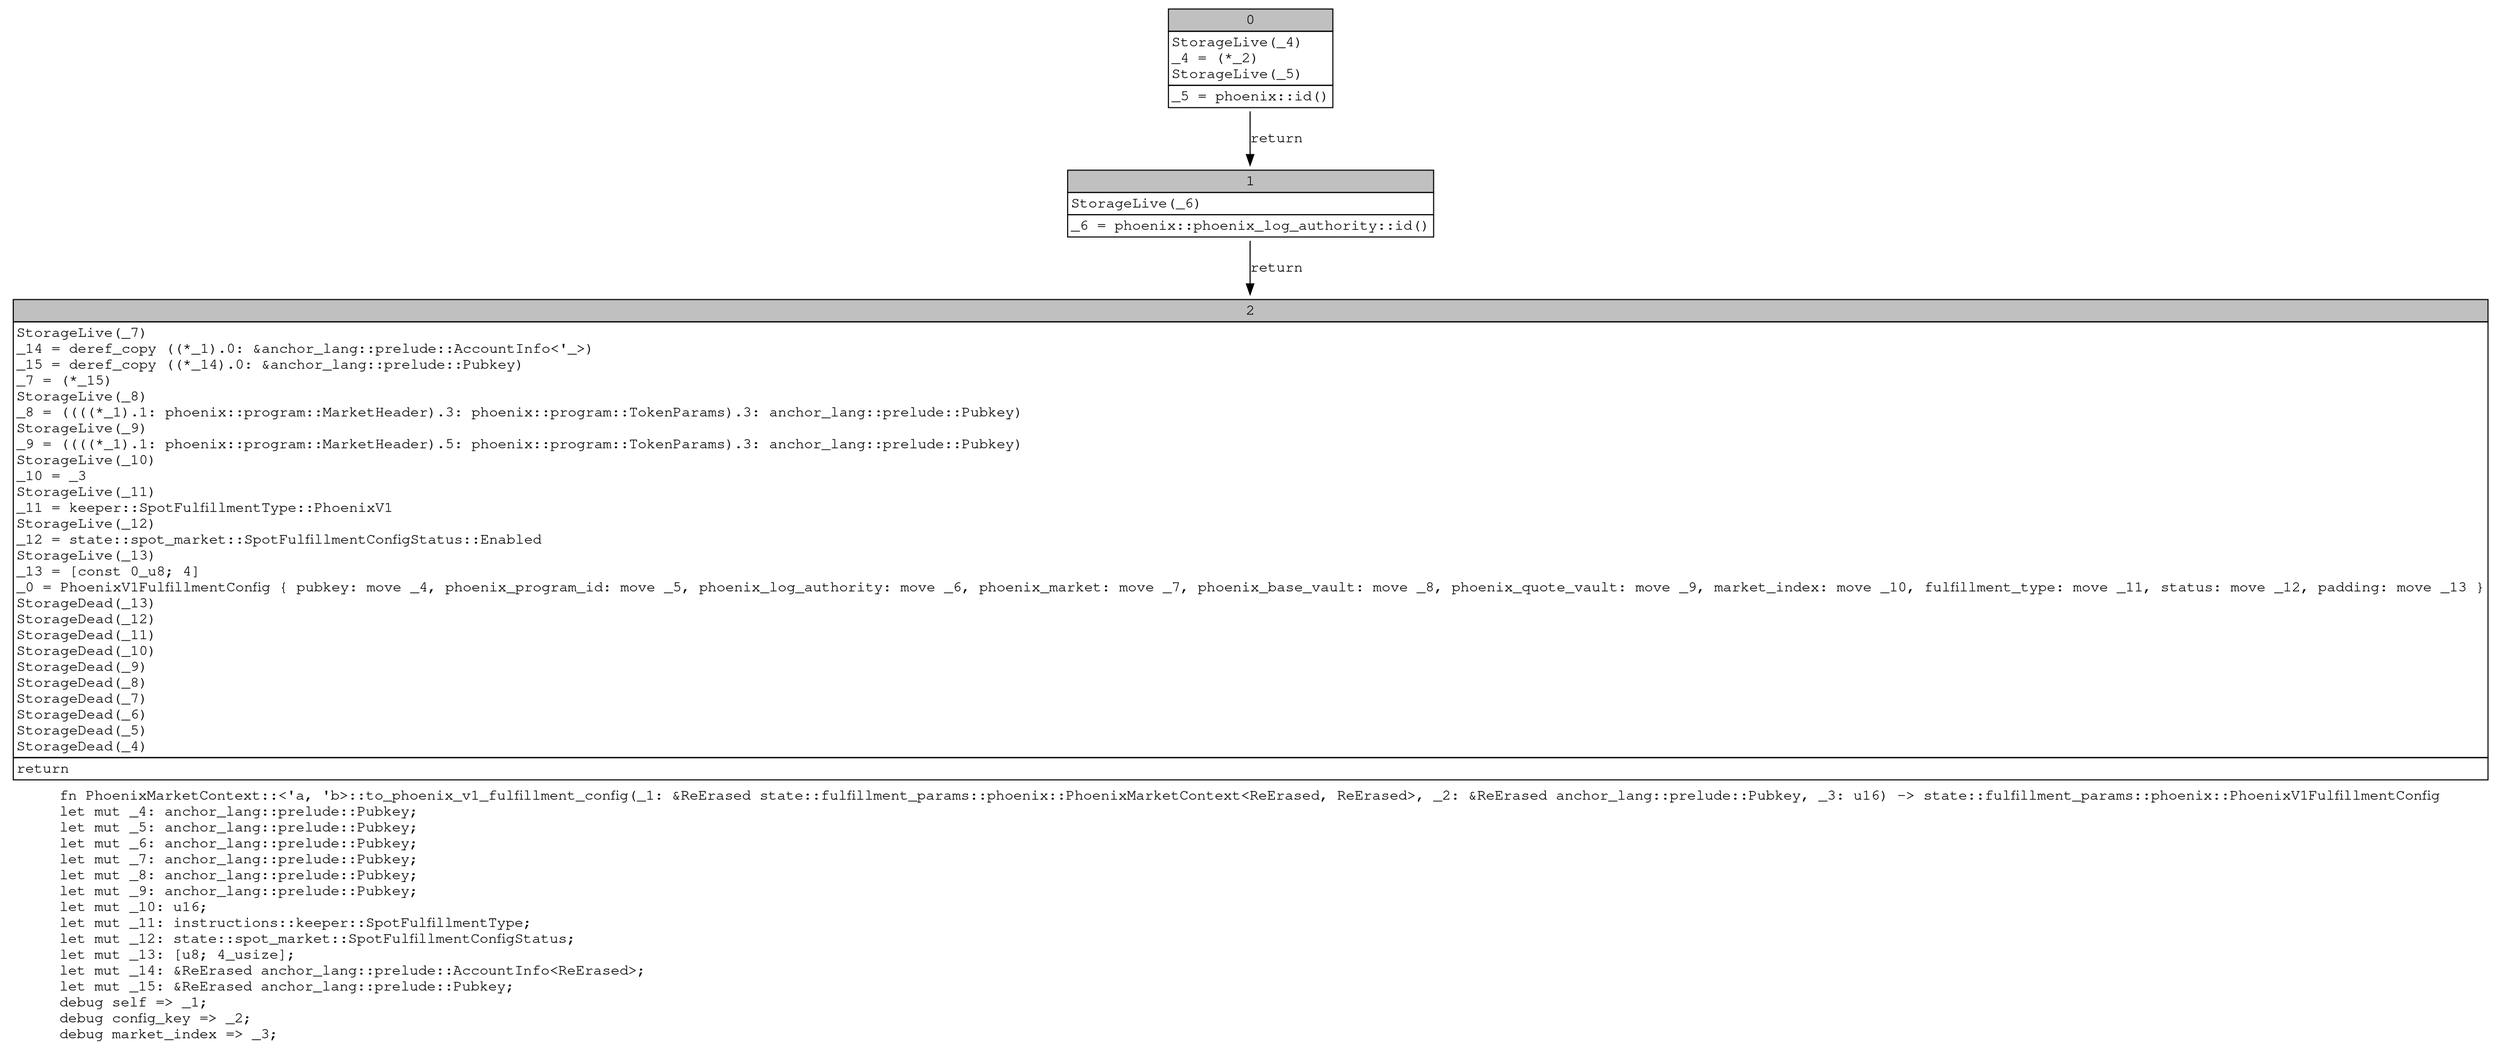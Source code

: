 digraph Mir_0_3138 {
    graph [fontname="Courier, monospace"];
    node [fontname="Courier, monospace"];
    edge [fontname="Courier, monospace"];
    label=<fn PhoenixMarketContext::&lt;'a, 'b&gt;::to_phoenix_v1_fulfillment_config(_1: &amp;ReErased state::fulfillment_params::phoenix::PhoenixMarketContext&lt;ReErased, ReErased&gt;, _2: &amp;ReErased anchor_lang::prelude::Pubkey, _3: u16) -&gt; state::fulfillment_params::phoenix::PhoenixV1FulfillmentConfig<br align="left"/>let mut _4: anchor_lang::prelude::Pubkey;<br align="left"/>let mut _5: anchor_lang::prelude::Pubkey;<br align="left"/>let mut _6: anchor_lang::prelude::Pubkey;<br align="left"/>let mut _7: anchor_lang::prelude::Pubkey;<br align="left"/>let mut _8: anchor_lang::prelude::Pubkey;<br align="left"/>let mut _9: anchor_lang::prelude::Pubkey;<br align="left"/>let mut _10: u16;<br align="left"/>let mut _11: instructions::keeper::SpotFulfillmentType;<br align="left"/>let mut _12: state::spot_market::SpotFulfillmentConfigStatus;<br align="left"/>let mut _13: [u8; 4_usize];<br align="left"/>let mut _14: &amp;ReErased anchor_lang::prelude::AccountInfo&lt;ReErased&gt;;<br align="left"/>let mut _15: &amp;ReErased anchor_lang::prelude::Pubkey;<br align="left"/>debug self =&gt; _1;<br align="left"/>debug config_key =&gt; _2;<br align="left"/>debug market_index =&gt; _3;<br align="left"/>>;
    bb0__0_3138 [shape="none", label=<<table border="0" cellborder="1" cellspacing="0"><tr><td bgcolor="gray" align="center" colspan="1">0</td></tr><tr><td align="left" balign="left">StorageLive(_4)<br/>_4 = (*_2)<br/>StorageLive(_5)<br/></td></tr><tr><td align="left">_5 = phoenix::id()</td></tr></table>>];
    bb1__0_3138 [shape="none", label=<<table border="0" cellborder="1" cellspacing="0"><tr><td bgcolor="gray" align="center" colspan="1">1</td></tr><tr><td align="left" balign="left">StorageLive(_6)<br/></td></tr><tr><td align="left">_6 = phoenix::phoenix_log_authority::id()</td></tr></table>>];
    bb2__0_3138 [shape="none", label=<<table border="0" cellborder="1" cellspacing="0"><tr><td bgcolor="gray" align="center" colspan="1">2</td></tr><tr><td align="left" balign="left">StorageLive(_7)<br/>_14 = deref_copy ((*_1).0: &amp;anchor_lang::prelude::AccountInfo&lt;'_&gt;)<br/>_15 = deref_copy ((*_14).0: &amp;anchor_lang::prelude::Pubkey)<br/>_7 = (*_15)<br/>StorageLive(_8)<br/>_8 = ((((*_1).1: phoenix::program::MarketHeader).3: phoenix::program::TokenParams).3: anchor_lang::prelude::Pubkey)<br/>StorageLive(_9)<br/>_9 = ((((*_1).1: phoenix::program::MarketHeader).5: phoenix::program::TokenParams).3: anchor_lang::prelude::Pubkey)<br/>StorageLive(_10)<br/>_10 = _3<br/>StorageLive(_11)<br/>_11 = keeper::SpotFulfillmentType::PhoenixV1<br/>StorageLive(_12)<br/>_12 = state::spot_market::SpotFulfillmentConfigStatus::Enabled<br/>StorageLive(_13)<br/>_13 = [const 0_u8; 4]<br/>_0 = PhoenixV1FulfillmentConfig { pubkey: move _4, phoenix_program_id: move _5, phoenix_log_authority: move _6, phoenix_market: move _7, phoenix_base_vault: move _8, phoenix_quote_vault: move _9, market_index: move _10, fulfillment_type: move _11, status: move _12, padding: move _13 }<br/>StorageDead(_13)<br/>StorageDead(_12)<br/>StorageDead(_11)<br/>StorageDead(_10)<br/>StorageDead(_9)<br/>StorageDead(_8)<br/>StorageDead(_7)<br/>StorageDead(_6)<br/>StorageDead(_5)<br/>StorageDead(_4)<br/></td></tr><tr><td align="left">return</td></tr></table>>];
    bb0__0_3138 -> bb1__0_3138 [label="return"];
    bb1__0_3138 -> bb2__0_3138 [label="return"];
}
